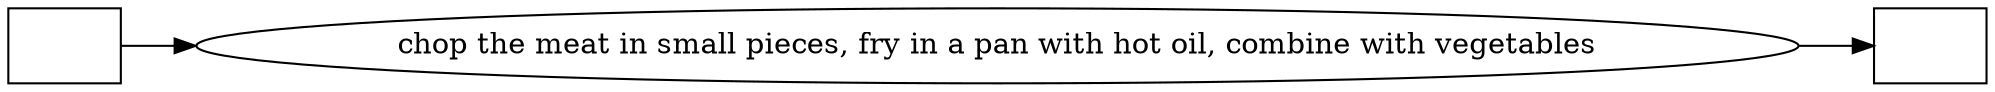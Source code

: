 digraph g{
  rankdir=LR;
  raw_meat [image="images/raw-meat-thumb.png", label="", shape=box];
  ragout [image="images/ragout-thumb.png", label="", shape=box];
  prepare [label="chop the meat in small pieces, fry in a pan with hot oil, combine with vegetables"];
  raw_meat -> prepare -> ragout;
}
